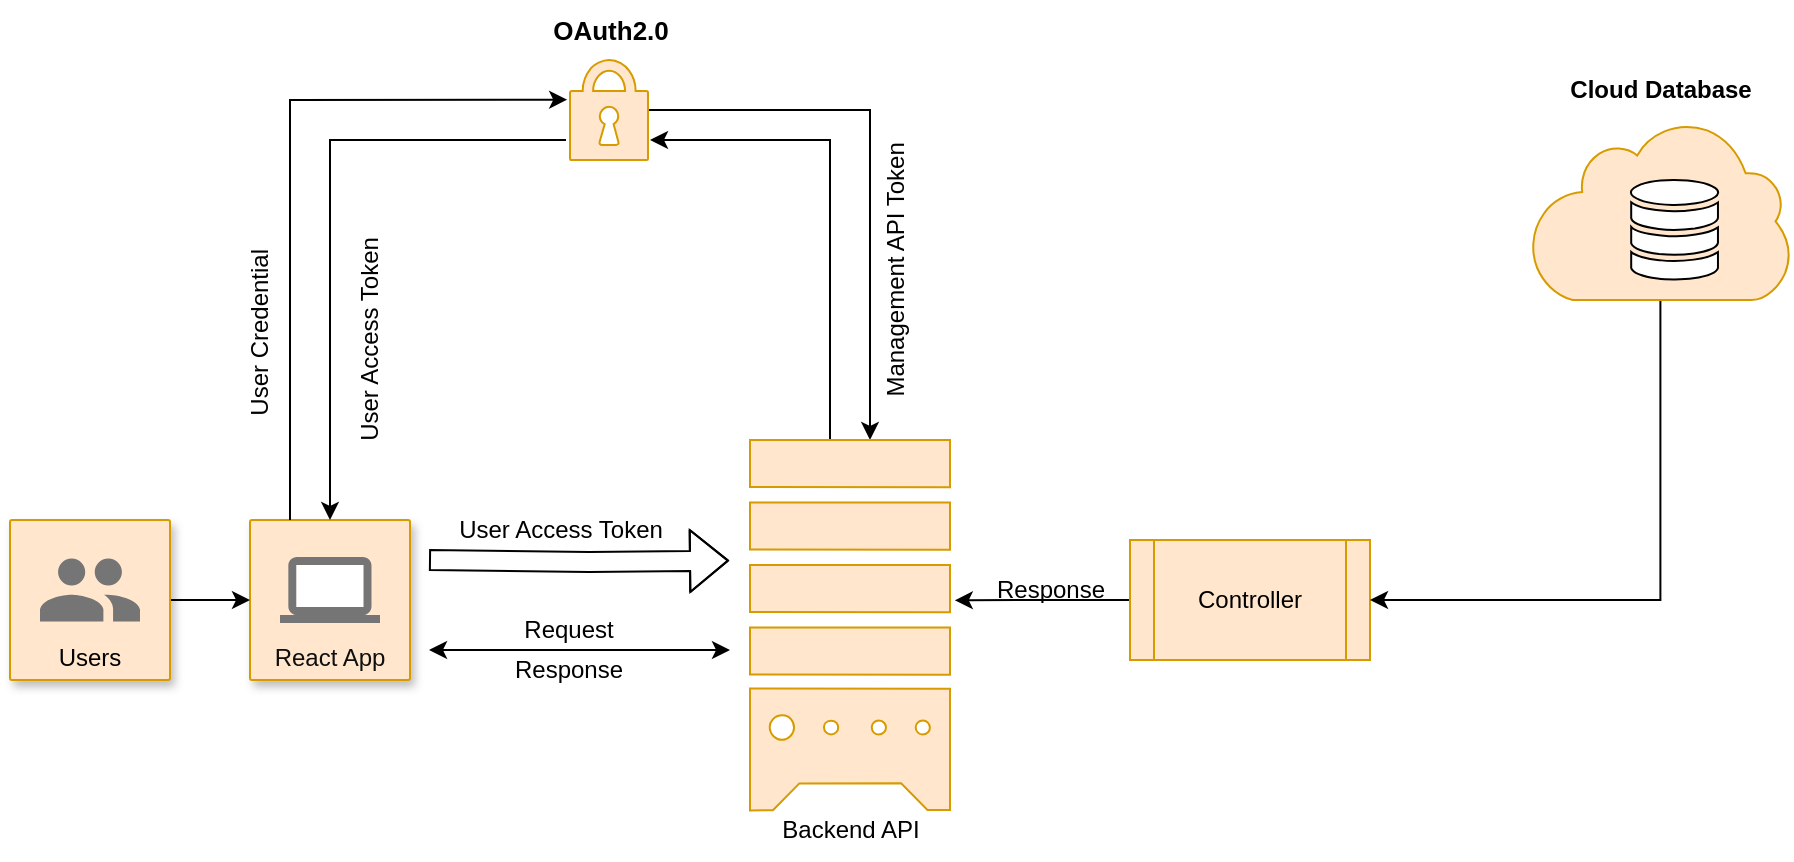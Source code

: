 <mxfile version="21.1.1" type="github">
  <diagram id="C5RBs43oDa-KdzZeNtuy" name="Page-1">
    <mxGraphModel dx="989" dy="575" grid="1" gridSize="10" guides="1" tooltips="1" connect="1" arrows="1" fold="1" page="1" pageScale="1" pageWidth="827" pageHeight="1169" math="0" shadow="0">
      <root>
        <mxCell id="WIyWlLk6GJQsqaUBKTNV-0" />
        <mxCell id="WIyWlLk6GJQsqaUBKTNV-1" parent="WIyWlLk6GJQsqaUBKTNV-0" />
        <mxCell id="lCkCIYVKuZqg2m3qeE0b-4" value="React App" style="strokeColor=#d79b00;shadow=1;strokeWidth=1;rounded=1;absoluteArcSize=1;arcSize=2;labelPosition=center;verticalLabelPosition=middle;align=center;verticalAlign=bottom;spacingLeft=0;fontSize=12;whiteSpace=wrap;spacingBottom=2;html=1;fillColor=#ffe6cc;fontColor=#0F0F0F;" vertex="1" parent="WIyWlLk6GJQsqaUBKTNV-1">
          <mxGeometry x="120" y="360" width="80" height="80" as="geometry" />
        </mxCell>
        <mxCell id="lCkCIYVKuZqg2m3qeE0b-5" value="" style="sketch=0;dashed=0;connectable=0;html=1;fillColor=#757575;strokeColor=none;shape=mxgraph.gcp2.laptop;part=1;" vertex="1" parent="lCkCIYVKuZqg2m3qeE0b-4">
          <mxGeometry x="0.5" width="50" height="33" relative="1" as="geometry">
            <mxPoint x="-25" y="18.5" as="offset" />
          </mxGeometry>
        </mxCell>
        <mxCell id="lCkCIYVKuZqg2m3qeE0b-9" value="" style="edgeStyle=orthogonalEdgeStyle;rounded=0;orthogonalLoop=1;jettySize=auto;html=1;" edge="1" parent="WIyWlLk6GJQsqaUBKTNV-1" source="lCkCIYVKuZqg2m3qeE0b-7" target="lCkCIYVKuZqg2m3qeE0b-4">
          <mxGeometry relative="1" as="geometry" />
        </mxCell>
        <mxCell id="lCkCIYVKuZqg2m3qeE0b-7" value="Users" style="strokeColor=#d79b00;shadow=1;strokeWidth=1;rounded=1;absoluteArcSize=1;arcSize=2;labelPosition=center;verticalLabelPosition=middle;align=center;verticalAlign=bottom;spacingLeft=0;fontSize=12;whiteSpace=wrap;spacingBottom=2;html=1;fillColor=#ffe6cc;" vertex="1" parent="WIyWlLk6GJQsqaUBKTNV-1">
          <mxGeometry y="360" width="80" height="80" as="geometry" />
        </mxCell>
        <mxCell id="lCkCIYVKuZqg2m3qeE0b-8" value="" style="sketch=0;dashed=0;connectable=0;html=1;fillColor=#757575;strokeColor=none;shape=mxgraph.gcp2.users;part=1;" vertex="1" parent="lCkCIYVKuZqg2m3qeE0b-7">
          <mxGeometry x="0.5" width="50" height="31.5" relative="1" as="geometry">
            <mxPoint x="-25" y="19.25" as="offset" />
          </mxGeometry>
        </mxCell>
        <mxCell id="lCkCIYVKuZqg2m3qeE0b-33" style="edgeStyle=orthogonalEdgeStyle;rounded=0;orthogonalLoop=1;jettySize=auto;html=1;" edge="1" parent="WIyWlLk6GJQsqaUBKTNV-1" source="lCkCIYVKuZqg2m3qeE0b-10">
          <mxGeometry relative="1" as="geometry">
            <mxPoint x="430" y="320" as="targetPoint" />
            <Array as="points">
              <mxPoint x="430" y="155" />
            </Array>
          </mxGeometry>
        </mxCell>
        <mxCell id="lCkCIYVKuZqg2m3qeE0b-10" value="" style="sketch=0;html=1;aspect=fixed;strokeColor=#d79b00;shadow=0;fillColor=#ffe6cc;verticalAlign=top;labelPosition=center;verticalLabelPosition=bottom;shape=mxgraph.gcp2.lock;" vertex="1" parent="WIyWlLk6GJQsqaUBKTNV-1">
          <mxGeometry x="280" y="130" width="39" height="50" as="geometry" />
        </mxCell>
        <mxCell id="lCkCIYVKuZqg2m3qeE0b-18" value="&lt;b&gt;&lt;font style=&quot;font-size: 13px;&quot;&gt;OAuth2.0&lt;/font&gt;&lt;/b&gt;" style="text;html=1;align=center;verticalAlign=middle;resizable=0;points=[];autosize=1;strokeColor=none;fillColor=none;" vertex="1" parent="WIyWlLk6GJQsqaUBKTNV-1">
          <mxGeometry x="259.5" y="100" width="80" height="30" as="geometry" />
        </mxCell>
        <mxCell id="lCkCIYVKuZqg2m3qeE0b-19" value="User Credential&amp;nbsp;" style="text;html=1;align=center;verticalAlign=middle;resizable=0;points=[];autosize=1;strokeColor=none;fillColor=none;rotation=-90;" vertex="1" parent="WIyWlLk6GJQsqaUBKTNV-1">
          <mxGeometry x="70" y="250" width="110" height="30" as="geometry" />
        </mxCell>
        <mxCell id="lCkCIYVKuZqg2m3qeE0b-20" value="" style="endArrow=classic;html=1;rounded=0;exitX=0.25;exitY=0;exitDx=0;exitDy=0;entryX=-0.036;entryY=0.397;entryDx=0;entryDy=0;entryPerimeter=0;" edge="1" parent="WIyWlLk6GJQsqaUBKTNV-1" source="lCkCIYVKuZqg2m3qeE0b-4" target="lCkCIYVKuZqg2m3qeE0b-10">
          <mxGeometry width="50" height="50" relative="1" as="geometry">
            <mxPoint x="230" y="210" as="sourcePoint" />
            <mxPoint x="280" y="160" as="targetPoint" />
            <Array as="points">
              <mxPoint x="140" y="150" />
            </Array>
          </mxGeometry>
        </mxCell>
        <mxCell id="lCkCIYVKuZqg2m3qeE0b-23" value="" style="endArrow=classic;html=1;rounded=0;entryX=0.5;entryY=0;entryDx=0;entryDy=0;" edge="1" parent="WIyWlLk6GJQsqaUBKTNV-1" target="lCkCIYVKuZqg2m3qeE0b-4">
          <mxGeometry width="50" height="50" relative="1" as="geometry">
            <mxPoint x="278" y="170" as="sourcePoint" />
            <mxPoint x="259.5" y="220" as="targetPoint" />
            <Array as="points">
              <mxPoint x="160" y="170" />
            </Array>
          </mxGeometry>
        </mxCell>
        <mxCell id="lCkCIYVKuZqg2m3qeE0b-24" value="User Access Token" style="text;html=1;align=center;verticalAlign=middle;resizable=0;points=[];autosize=1;strokeColor=none;fillColor=none;rotation=-90;" vertex="1" parent="WIyWlLk6GJQsqaUBKTNV-1">
          <mxGeometry x="115" y="255" width="130" height="30" as="geometry" />
        </mxCell>
        <mxCell id="lCkCIYVKuZqg2m3qeE0b-27" value="" style="shape=flexArrow;endArrow=classic;html=1;rounded=0;" edge="1" parent="WIyWlLk6GJQsqaUBKTNV-1">
          <mxGeometry width="50" height="50" relative="1" as="geometry">
            <mxPoint x="209.5" y="380" as="sourcePoint" />
            <mxPoint x="359.5" y="380.31" as="targetPoint" />
            <Array as="points">
              <mxPoint x="289.5" y="381" />
            </Array>
          </mxGeometry>
        </mxCell>
        <mxCell id="lCkCIYVKuZqg2m3qeE0b-29" value="User Access Token" style="text;html=1;align=center;verticalAlign=middle;resizable=0;points=[];autosize=1;strokeColor=none;fillColor=none;rotation=0;" vertex="1" parent="WIyWlLk6GJQsqaUBKTNV-1">
          <mxGeometry x="209.5" y="350" width="130" height="30" as="geometry" />
        </mxCell>
        <mxCell id="lCkCIYVKuZqg2m3qeE0b-34" style="edgeStyle=orthogonalEdgeStyle;rounded=0;orthogonalLoop=1;jettySize=auto;html=1;" edge="1" parent="WIyWlLk6GJQsqaUBKTNV-1" source="lCkCIYVKuZqg2m3qeE0b-31">
          <mxGeometry relative="1" as="geometry">
            <mxPoint x="320" y="170" as="targetPoint" />
            <Array as="points">
              <mxPoint x="410" y="170" />
            </Array>
          </mxGeometry>
        </mxCell>
        <mxCell id="lCkCIYVKuZqg2m3qeE0b-31" value="" style="sketch=0;html=1;aspect=fixed;strokeColor=#d79b00;shadow=0;fillColor=#ffe6cc;verticalAlign=top;labelPosition=center;verticalLabelPosition=bottom;shape=mxgraph.gcp2.compute_engine_2" vertex="1" parent="WIyWlLk6GJQsqaUBKTNV-1">
          <mxGeometry x="370" y="320" width="100" height="185.19" as="geometry" />
        </mxCell>
        <mxCell id="lCkCIYVKuZqg2m3qeE0b-32" value="Backend API" style="text;html=1;align=center;verticalAlign=middle;resizable=0;points=[];autosize=1;strokeColor=none;fillColor=none;" vertex="1" parent="WIyWlLk6GJQsqaUBKTNV-1">
          <mxGeometry x="375" y="500" width="90" height="30" as="geometry" />
        </mxCell>
        <mxCell id="lCkCIYVKuZqg2m3qeE0b-35" value="Management API Token" style="text;html=1;align=center;verticalAlign=middle;resizable=0;points=[];autosize=1;strokeColor=none;fillColor=none;rotation=-90;" vertex="1" parent="WIyWlLk6GJQsqaUBKTNV-1">
          <mxGeometry x="368.2" y="220" width="150" height="30" as="geometry" />
        </mxCell>
        <mxCell id="lCkCIYVKuZqg2m3qeE0b-37" value="" style="endArrow=classic;startArrow=classic;html=1;rounded=0;" edge="1" parent="WIyWlLk6GJQsqaUBKTNV-1">
          <mxGeometry width="50" height="50" relative="1" as="geometry">
            <mxPoint x="209.5" y="425" as="sourcePoint" />
            <mxPoint x="360" y="425" as="targetPoint" />
          </mxGeometry>
        </mxCell>
        <mxCell id="lCkCIYVKuZqg2m3qeE0b-38" value="Request" style="text;html=1;align=center;verticalAlign=middle;resizable=0;points=[];autosize=1;strokeColor=none;fillColor=none;" vertex="1" parent="WIyWlLk6GJQsqaUBKTNV-1">
          <mxGeometry x="244" y="400" width="70" height="30" as="geometry" />
        </mxCell>
        <mxCell id="lCkCIYVKuZqg2m3qeE0b-39" value="Response" style="text;html=1;align=center;verticalAlign=middle;resizable=0;points=[];autosize=1;strokeColor=none;fillColor=none;" vertex="1" parent="WIyWlLk6GJQsqaUBKTNV-1">
          <mxGeometry x="239" y="420" width="80" height="30" as="geometry" />
        </mxCell>
        <mxCell id="lCkCIYVKuZqg2m3qeE0b-42" value="" style="edgeStyle=orthogonalEdgeStyle;rounded=0;orthogonalLoop=1;jettySize=auto;html=1;entryX=1.024;entryY=0.433;entryDx=0;entryDy=0;entryPerimeter=0;" edge="1" parent="WIyWlLk6GJQsqaUBKTNV-1" source="lCkCIYVKuZqg2m3qeE0b-41" target="lCkCIYVKuZqg2m3qeE0b-31">
          <mxGeometry relative="1" as="geometry">
            <mxPoint x="480" y="399" as="targetPoint" />
          </mxGeometry>
        </mxCell>
        <mxCell id="lCkCIYVKuZqg2m3qeE0b-41" value="Controller" style="shape=process;whiteSpace=wrap;html=1;backgroundOutline=1;fillColor=#ffe6cc;strokeColor=#d79b00;" vertex="1" parent="WIyWlLk6GJQsqaUBKTNV-1">
          <mxGeometry x="560" y="370.0" width="120" height="60" as="geometry" />
        </mxCell>
        <mxCell id="lCkCIYVKuZqg2m3qeE0b-43" value="Response" style="text;html=1;align=center;verticalAlign=middle;resizable=0;points=[];autosize=1;strokeColor=none;fillColor=none;" vertex="1" parent="WIyWlLk6GJQsqaUBKTNV-1">
          <mxGeometry x="480" y="380" width="80" height="30" as="geometry" />
        </mxCell>
        <mxCell id="lCkCIYVKuZqg2m3qeE0b-47" style="edgeStyle=orthogonalEdgeStyle;rounded=0;orthogonalLoop=1;jettySize=auto;html=1;entryX=1;entryY=0.5;entryDx=0;entryDy=0;" edge="1" parent="WIyWlLk6GJQsqaUBKTNV-1" source="lCkCIYVKuZqg2m3qeE0b-45" target="lCkCIYVKuZqg2m3qeE0b-41">
          <mxGeometry relative="1" as="geometry">
            <mxPoint x="825.215" y="400" as="targetPoint" />
            <Array as="points">
              <mxPoint x="825" y="400" />
            </Array>
          </mxGeometry>
        </mxCell>
        <mxCell id="lCkCIYVKuZqg2m3qeE0b-45" value="" style="sketch=0;html=1;aspect=fixed;strokeColor=#d79b00;shadow=0;fillColor=#ffe6cc;verticalAlign=top;labelPosition=center;verticalLabelPosition=bottom;shape=mxgraph.gcp2.cloud" vertex="1" parent="WIyWlLk6GJQsqaUBKTNV-1">
          <mxGeometry x="760" y="160" width="130.43" height="90" as="geometry" />
        </mxCell>
        <mxCell id="lCkCIYVKuZqg2m3qeE0b-46" value="" style="sketch=0;html=1;aspect=fixed;shadow=0;verticalAlign=top;labelPosition=center;verticalLabelPosition=bottom;shape=mxgraph.gcp2.cloud_monitoring" vertex="1" parent="WIyWlLk6GJQsqaUBKTNV-1">
          <mxGeometry x="810" y="190" width="45" height="50" as="geometry" />
        </mxCell>
        <mxCell id="lCkCIYVKuZqg2m3qeE0b-48" value="&lt;b&gt;Cloud Database&lt;/b&gt;" style="text;html=1;align=center;verticalAlign=middle;resizable=0;points=[];autosize=1;strokeColor=none;fillColor=none;" vertex="1" parent="WIyWlLk6GJQsqaUBKTNV-1">
          <mxGeometry x="770.21" y="130" width="110" height="30" as="geometry" />
        </mxCell>
      </root>
    </mxGraphModel>
  </diagram>
</mxfile>
